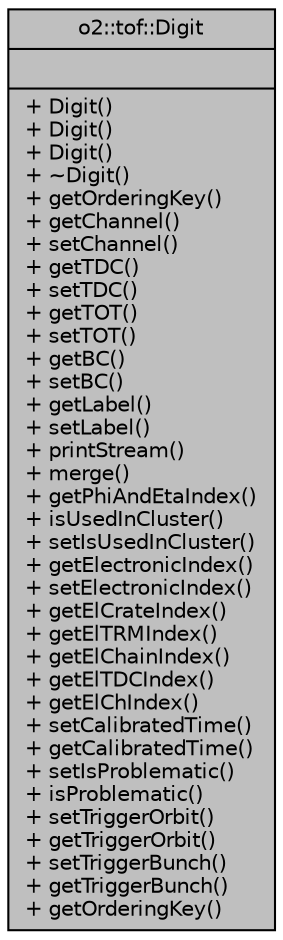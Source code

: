 digraph "o2::tof::Digit"
{
 // INTERACTIVE_SVG=YES
  bgcolor="transparent";
  edge [fontname="Helvetica",fontsize="10",labelfontname="Helvetica",labelfontsize="10"];
  node [fontname="Helvetica",fontsize="10",shape=record];
  Node1 [label="{o2::tof::Digit\n||+ Digit()\l+ Digit()\l+ Digit()\l+ ~Digit()\l+ getOrderingKey()\l+ getChannel()\l+ setChannel()\l+ getTDC()\l+ setTDC()\l+ getTOT()\l+ setTOT()\l+ getBC()\l+ setBC()\l+ getLabel()\l+ setLabel()\l+ printStream()\l+ merge()\l+ getPhiAndEtaIndex()\l+ isUsedInCluster()\l+ setIsUsedInCluster()\l+ getElectronicIndex()\l+ setElectronicIndex()\l+ getElCrateIndex()\l+ getElTRMIndex()\l+ getElChainIndex()\l+ getElTDCIndex()\l+ getElChIndex()\l+ setCalibratedTime()\l+ getCalibratedTime()\l+ setIsProblematic()\l+ isProblematic()\l+ setTriggerOrbit()\l+ getTriggerOrbit()\l+ setTriggerBunch()\l+ getTriggerBunch()\l+ getOrderingKey()\l}",height=0.2,width=0.4,color="black", fillcolor="grey75", style="filled", fontcolor="black"];
}
